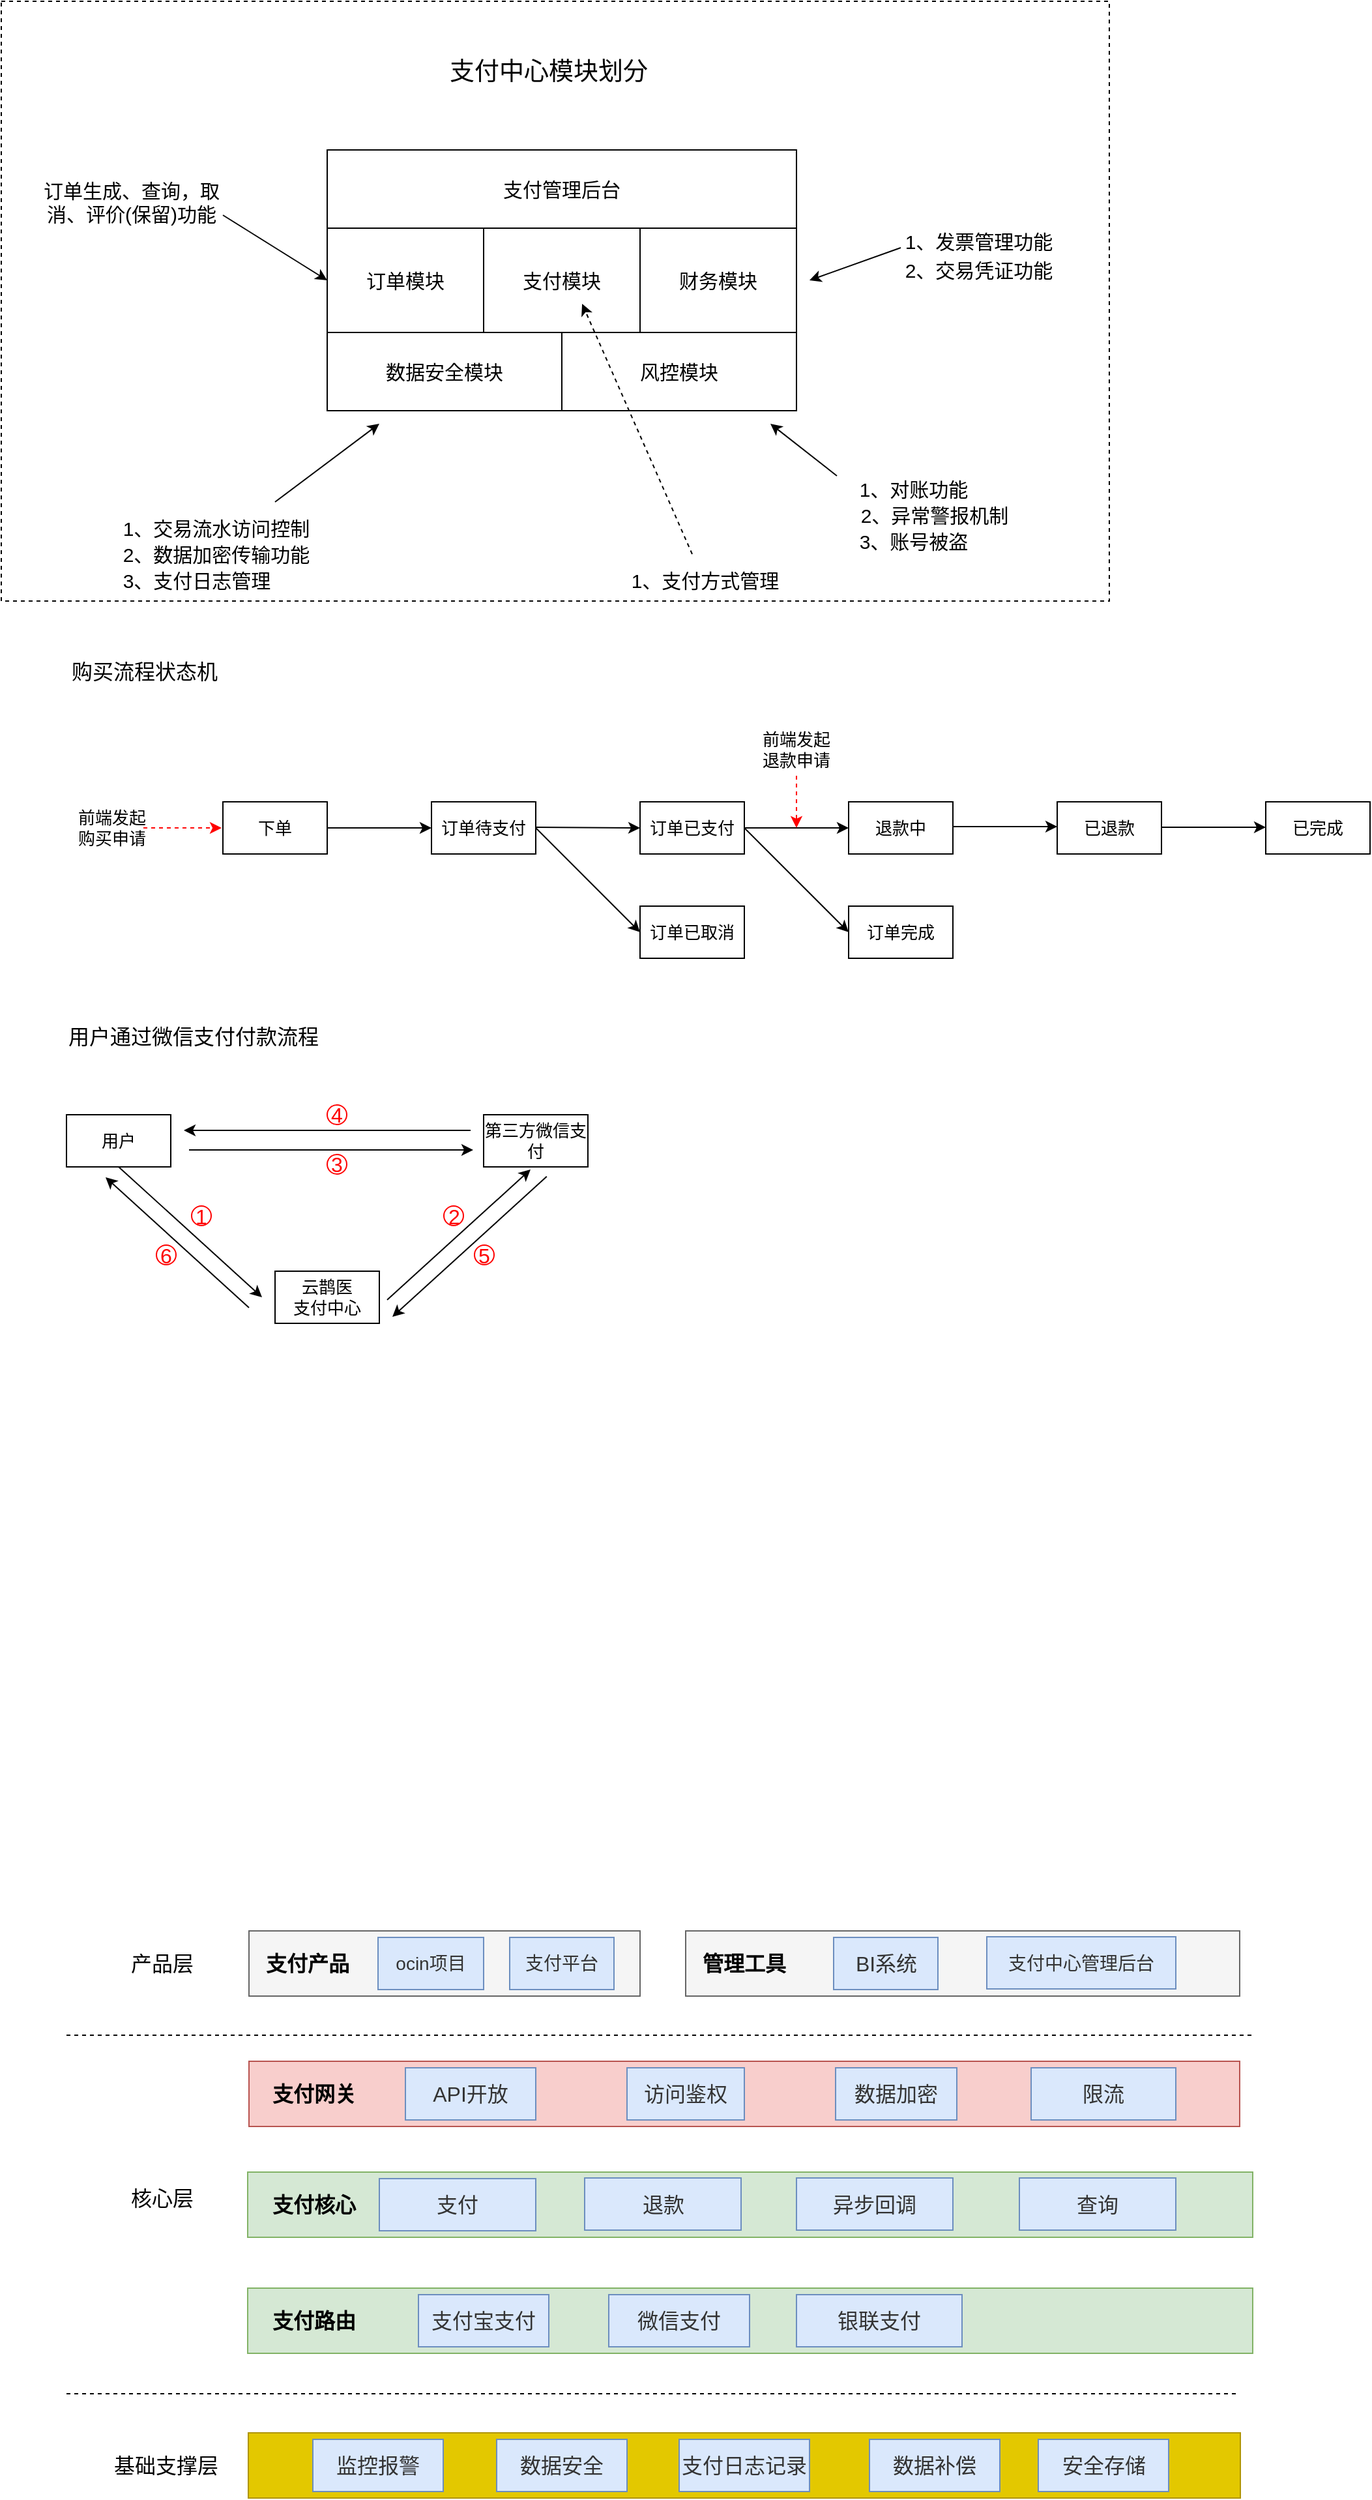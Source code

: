 <mxfile version="12.3.8" type="github" pages="1">
  <diagram id="r472rDjAA9qSprmHRPRD" name="第 1 页">
    <mxGraphModel dx="1550" dy="787" grid="1" gridSize="10" guides="1" tooltips="1" connect="1" arrows="1" fold="1" page="1" pageScale="1" pageWidth="1169" pageHeight="1654" math="0" shadow="0">
      <root>
        <mxCell id="0"/>
        <mxCell id="1" parent="0"/>
        <mxCell id="LZZ9HcQqygnxceF9-jlR-21" value="" style="rounded=0;whiteSpace=wrap;html=1;fontSize=16;fillColor=#f5f5f5;strokeColor=#666666;fontColor=#333333;" vertex="1" parent="1">
          <mxGeometry x="595" y="1720" width="425" height="50" as="geometry"/>
        </mxCell>
        <mxCell id="LZZ9HcQqygnxceF9-jlR-18" value="" style="rounded=0;whiteSpace=wrap;html=1;fontSize=16;fillColor=#f5f5f5;strokeColor=#666666;fontColor=#333333;" vertex="1" parent="1">
          <mxGeometry x="260" y="1720" width="300" height="50" as="geometry"/>
        </mxCell>
        <mxCell id="GhXFJLf9_k68R1W_ulhU-19" value="" style="rounded=0;whiteSpace=wrap;html=1;fontSize=15;dashed=1;movable=0;resizable=0;rotatable=0;deletable=0;editable=0;connectable=0;" parent="1" vertex="1">
          <mxGeometry x="70" y="240" width="850" height="460" as="geometry"/>
        </mxCell>
        <mxCell id="dZmA4iJcxUOx3Vsu7N3r-1" value="&lt;font style=&quot;font-size: 15px&quot;&gt;数据安全模块&lt;/font&gt;" style="rounded=0;whiteSpace=wrap;html=1;" parent="1" vertex="1">
          <mxGeometry x="320" y="494" width="180" height="60" as="geometry"/>
        </mxCell>
        <mxCell id="dZmA4iJcxUOx3Vsu7N3r-2" value="&lt;font style=&quot;font-size: 15px&quot;&gt;风控模块&lt;/font&gt;" style="rounded=0;whiteSpace=wrap;html=1;" parent="1" vertex="1">
          <mxGeometry x="500" y="494" width="180" height="60" as="geometry"/>
        </mxCell>
        <mxCell id="dZmA4iJcxUOx3Vsu7N3r-3" value="&lt;font style=&quot;font-size: 15px&quot;&gt;订单模块&lt;/font&gt;" style="rounded=0;whiteSpace=wrap;html=1;" parent="1" vertex="1">
          <mxGeometry x="320" y="414" width="120" height="80" as="geometry"/>
        </mxCell>
        <mxCell id="dZmA4iJcxUOx3Vsu7N3r-4" value="&lt;font style=&quot;font-size: 15px&quot;&gt;支付模块&lt;/font&gt;" style="rounded=0;whiteSpace=wrap;html=1;" parent="1" vertex="1">
          <mxGeometry x="440" y="414" width="120" height="80" as="geometry"/>
        </mxCell>
        <mxCell id="dZmA4iJcxUOx3Vsu7N3r-5" value="财务模块" style="rounded=0;whiteSpace=wrap;html=1;fontSize=15;" parent="1" vertex="1">
          <mxGeometry x="560" y="414" width="120" height="80" as="geometry"/>
        </mxCell>
        <mxCell id="dZmA4iJcxUOx3Vsu7N3r-7" value="&lt;font style=&quot;font-size: 19px;&quot;&gt;支付中心模块划分&lt;/font&gt;" style="text;html=1;strokeColor=none;fillColor=none;align=center;verticalAlign=middle;whiteSpace=wrap;rounded=0;dashed=1;fontSize=19;" parent="1" vertex="1">
          <mxGeometry x="390" y="284" width="200" height="20" as="geometry"/>
        </mxCell>
        <mxCell id="dZmA4iJcxUOx3Vsu7N3r-20" value="支付管理后台" style="rounded=0;whiteSpace=wrap;html=1;strokeColor=#000000;fontSize=15;" parent="1" vertex="1">
          <mxGeometry x="320" y="354" width="360" height="60" as="geometry"/>
        </mxCell>
        <mxCell id="GhXFJLf9_k68R1W_ulhU-1" value="2、数据加密传输功能" style="text;html=1;strokeColor=none;fillColor=none;align=center;verticalAlign=middle;whiteSpace=wrap;rounded=0;fontSize=15;" parent="1" vertex="1">
          <mxGeometry x="160" y="654" width="150" height="20" as="geometry"/>
        </mxCell>
        <mxCell id="GhXFJLf9_k68R1W_ulhU-2" value="1、发票管理功能" style="text;html=1;strokeColor=none;fillColor=none;align=center;verticalAlign=middle;whiteSpace=wrap;rounded=0;fontSize=15;" parent="1" vertex="1">
          <mxGeometry x="760" y="414" width="120" height="20" as="geometry"/>
        </mxCell>
        <mxCell id="GhXFJLf9_k68R1W_ulhU-3" value="2、交易凭证功能" style="text;html=1;strokeColor=none;fillColor=none;align=center;verticalAlign=middle;whiteSpace=wrap;rounded=0;fontSize=15;" parent="1" vertex="1">
          <mxGeometry x="760" y="436" width="120" height="20" as="geometry"/>
        </mxCell>
        <mxCell id="GhXFJLf9_k68R1W_ulhU-4" value="1、对账功能" style="text;html=1;strokeColor=none;fillColor=none;align=center;verticalAlign=middle;whiteSpace=wrap;rounded=0;fontSize=15;" parent="1" vertex="1">
          <mxGeometry x="720" y="604" width="100" height="20" as="geometry"/>
        </mxCell>
        <mxCell id="GhXFJLf9_k68R1W_ulhU-7" value="" style="endArrow=classic;html=1;fontSize=15;" parent="1" edge="1">
          <mxGeometry width="50" height="50" relative="1" as="geometry">
            <mxPoint x="711" y="604" as="sourcePoint"/>
            <mxPoint x="660" y="564" as="targetPoint"/>
          </mxGeometry>
        </mxCell>
        <mxCell id="GhXFJLf9_k68R1W_ulhU-8" value="" style="endArrow=classic;html=1;fontSize=15;" parent="1" edge="1">
          <mxGeometry width="50" height="50" relative="1" as="geometry">
            <mxPoint x="280" y="624" as="sourcePoint"/>
            <mxPoint x="360" y="564" as="targetPoint"/>
          </mxGeometry>
        </mxCell>
        <mxCell id="GhXFJLf9_k68R1W_ulhU-9" value="" style="endArrow=classic;html=1;fontSize=15;exitX=0;exitY=0.75;exitDx=0;exitDy=0;" parent="1" source="GhXFJLf9_k68R1W_ulhU-2" edge="1">
          <mxGeometry width="50" height="50" relative="1" as="geometry">
            <mxPoint x="740" y="504" as="sourcePoint"/>
            <mxPoint x="690" y="454" as="targetPoint"/>
          </mxGeometry>
        </mxCell>
        <mxCell id="GhXFJLf9_k68R1W_ulhU-10" value="订单生成、查询，取消、评价(保留)功能" style="text;html=1;strokeColor=none;fillColor=none;align=center;verticalAlign=middle;whiteSpace=wrap;rounded=0;fontSize=15;" parent="1" vertex="1">
          <mxGeometry x="100" y="384" width="140" height="20" as="geometry"/>
        </mxCell>
        <mxCell id="GhXFJLf9_k68R1W_ulhU-12" value="" style="endArrow=classic;html=1;fontSize=15;entryX=0;entryY=0.5;entryDx=0;entryDy=0;" parent="1" target="dZmA4iJcxUOx3Vsu7N3r-3" edge="1">
          <mxGeometry width="50" height="50" relative="1" as="geometry">
            <mxPoint x="240" y="404" as="sourcePoint"/>
            <mxPoint x="270" y="344" as="targetPoint"/>
          </mxGeometry>
        </mxCell>
        <mxCell id="GhXFJLf9_k68R1W_ulhU-13" value="1、支付方式管理" style="text;html=1;strokeColor=none;fillColor=none;align=center;verticalAlign=middle;whiteSpace=wrap;rounded=0;fontSize=15;" parent="1" vertex="1">
          <mxGeometry x="540" y="674" width="140" height="20" as="geometry"/>
        </mxCell>
        <mxCell id="GhXFJLf9_k68R1W_ulhU-14" value="" style="endArrow=classic;html=1;fontSize=15;dashed=1;" parent="1" edge="1">
          <mxGeometry width="50" height="50" relative="1" as="geometry">
            <mxPoint x="600" y="664" as="sourcePoint"/>
            <mxPoint x="515.556" y="472" as="targetPoint"/>
          </mxGeometry>
        </mxCell>
        <mxCell id="GhXFJLf9_k68R1W_ulhU-20" value="1、交易流水访问控制" style="text;html=1;strokeColor=none;fillColor=none;align=center;verticalAlign=middle;whiteSpace=wrap;rounded=0;fontSize=15;" parent="1" vertex="1">
          <mxGeometry x="160" y="634" width="150" height="20" as="geometry"/>
        </mxCell>
        <mxCell id="GhXFJLf9_k68R1W_ulhU-21" value="2、异常警报机制" style="text;html=1;strokeColor=none;fillColor=none;align=center;verticalAlign=middle;whiteSpace=wrap;rounded=0;fontSize=15;" parent="1" vertex="1">
          <mxGeometry x="722" y="624" width="128" height="20" as="geometry"/>
        </mxCell>
        <mxCell id="GhXFJLf9_k68R1W_ulhU-22" value="下单" style="rounded=0;whiteSpace=wrap;html=1;fontSize=13;" parent="1" vertex="1">
          <mxGeometry x="240" y="854" width="80" height="40" as="geometry"/>
        </mxCell>
        <mxCell id="GhXFJLf9_k68R1W_ulhU-24" value="购买流程状态机" style="text;html=1;strokeColor=none;fillColor=none;align=center;verticalAlign=middle;whiteSpace=wrap;rounded=0;dashed=1;fontSize=16;fontStyle=0" parent="1" vertex="1">
          <mxGeometry x="120" y="744" width="120" height="20" as="geometry"/>
        </mxCell>
        <mxCell id="GhXFJLf9_k68R1W_ulhU-28" value="订单待支付" style="rounded=0;whiteSpace=wrap;html=1;fontSize=13;" parent="1" vertex="1">
          <mxGeometry x="400" y="854" width="80" height="40" as="geometry"/>
        </mxCell>
        <mxCell id="GhXFJLf9_k68R1W_ulhU-29" value="订单已支付" style="rounded=0;whiteSpace=wrap;html=1;fontSize=13;" parent="1" vertex="1">
          <mxGeometry x="560" y="854" width="80" height="40" as="geometry"/>
        </mxCell>
        <mxCell id="GhXFJLf9_k68R1W_ulhU-30" value="订单已取消" style="rounded=0;whiteSpace=wrap;html=1;fontSize=13;" parent="1" vertex="1">
          <mxGeometry x="560" y="934" width="80" height="40" as="geometry"/>
        </mxCell>
        <mxCell id="GhXFJLf9_k68R1W_ulhU-31" value="退款中" style="rounded=0;whiteSpace=wrap;html=1;fontSize=13;" parent="1" vertex="1">
          <mxGeometry x="720" y="854" width="80" height="40" as="geometry"/>
        </mxCell>
        <mxCell id="GhXFJLf9_k68R1W_ulhU-32" value="已退款" style="rounded=0;whiteSpace=wrap;html=1;fontSize=13;" parent="1" vertex="1">
          <mxGeometry x="880" y="854" width="80" height="40" as="geometry"/>
        </mxCell>
        <mxCell id="GhXFJLf9_k68R1W_ulhU-33" value="" style="endArrow=classic;html=1;fontSize=13;entryX=0;entryY=0.5;entryDx=0;entryDy=0;exitX=1;exitY=0.5;exitDx=0;exitDy=0;" parent="1" source="GhXFJLf9_k68R1W_ulhU-22" target="GhXFJLf9_k68R1W_ulhU-28" edge="1">
          <mxGeometry width="50" height="50" relative="1" as="geometry">
            <mxPoint x="320" y="904" as="sourcePoint"/>
            <mxPoint x="370" y="854" as="targetPoint"/>
          </mxGeometry>
        </mxCell>
        <mxCell id="GhXFJLf9_k68R1W_ulhU-34" value="" style="endArrow=classic;html=1;fontSize=13;entryX=0;entryY=0.5;entryDx=0;entryDy=0;exitX=1;exitY=0.5;exitDx=0;exitDy=0;" parent="1" target="GhXFJLf9_k68R1W_ulhU-29" edge="1">
          <mxGeometry width="50" height="50" relative="1" as="geometry">
            <mxPoint x="480" y="873.5" as="sourcePoint"/>
            <mxPoint x="560" y="873.5" as="targetPoint"/>
          </mxGeometry>
        </mxCell>
        <mxCell id="GhXFJLf9_k68R1W_ulhU-35" value="" style="endArrow=classic;html=1;fontSize=13;entryX=0;entryY=0.5;entryDx=0;entryDy=0;" parent="1" target="GhXFJLf9_k68R1W_ulhU-30" edge="1">
          <mxGeometry width="50" height="50" relative="1" as="geometry">
            <mxPoint x="480" y="874" as="sourcePoint"/>
            <mxPoint x="560" y="841" as="targetPoint"/>
          </mxGeometry>
        </mxCell>
        <mxCell id="GhXFJLf9_k68R1W_ulhU-36" value="" style="endArrow=classic;html=1;fontSize=13;entryX=0;entryY=0.5;entryDx=0;entryDy=0;exitX=1;exitY=0.5;exitDx=0;exitDy=0;" parent="1" source="GhXFJLf9_k68R1W_ulhU-29" target="GhXFJLf9_k68R1W_ulhU-31" edge="1">
          <mxGeometry width="50" height="50" relative="1" as="geometry">
            <mxPoint x="660" y="904" as="sourcePoint"/>
            <mxPoint x="710" y="854" as="targetPoint"/>
          </mxGeometry>
        </mxCell>
        <mxCell id="GhXFJLf9_k68R1W_ulhU-37" value="" style="endArrow=classic;html=1;fontSize=13;entryX=0;entryY=0.5;entryDx=0;entryDy=0;exitX=1;exitY=0.5;exitDx=0;exitDy=0;" parent="1" edge="1">
          <mxGeometry width="50" height="50" relative="1" as="geometry">
            <mxPoint x="800" y="873" as="sourcePoint"/>
            <mxPoint x="880" y="873" as="targetPoint"/>
          </mxGeometry>
        </mxCell>
        <mxCell id="GhXFJLf9_k68R1W_ulhU-38" value="订单完成" style="rounded=0;whiteSpace=wrap;html=1;fontSize=13;" parent="1" vertex="1">
          <mxGeometry x="720" y="934" width="80" height="40" as="geometry"/>
        </mxCell>
        <mxCell id="GhXFJLf9_k68R1W_ulhU-39" value="" style="endArrow=classic;html=1;fontSize=13;entryX=0;entryY=0.5;entryDx=0;entryDy=0;exitX=1;exitY=0.5;exitDx=0;exitDy=0;" parent="1" source="GhXFJLf9_k68R1W_ulhU-29" target="GhXFJLf9_k68R1W_ulhU-38" edge="1">
          <mxGeometry width="50" height="50" relative="1" as="geometry">
            <mxPoint x="640" y="934" as="sourcePoint"/>
            <mxPoint x="690" y="884" as="targetPoint"/>
          </mxGeometry>
        </mxCell>
        <mxCell id="GhXFJLf9_k68R1W_ulhU-41" value="前端发起&lt;br&gt;退款申请" style="text;html=1;strokeColor=none;fillColor=none;align=center;verticalAlign=middle;whiteSpace=wrap;rounded=0;fontSize=13;" parent="1" vertex="1">
          <mxGeometry x="640" y="804" width="80" height="20" as="geometry"/>
        </mxCell>
        <mxCell id="GhXFJLf9_k68R1W_ulhU-42" value="" style="endArrow=classic;html=1;fontSize=13;strokeColor=#FF0000;dashed=1;" parent="1" edge="1">
          <mxGeometry width="50" height="50" relative="1" as="geometry">
            <mxPoint x="680" y="834" as="sourcePoint"/>
            <mxPoint x="680" y="874" as="targetPoint"/>
          </mxGeometry>
        </mxCell>
        <mxCell id="GhXFJLf9_k68R1W_ulhU-47" value="前端发起&lt;br&gt;购买申请" style="text;html=1;strokeColor=none;fillColor=none;align=center;verticalAlign=middle;whiteSpace=wrap;rounded=0;fontSize=13;" parent="1" vertex="1">
          <mxGeometry x="115" y="864" width="80" height="20" as="geometry"/>
        </mxCell>
        <mxCell id="GhXFJLf9_k68R1W_ulhU-48" value="" style="endArrow=classic;html=1;fontSize=13;entryX=0;entryY=0.5;entryDx=0;entryDy=0;dashed=1;strokeColor=#FF0000;" parent="1" edge="1">
          <mxGeometry width="50" height="50" relative="1" as="geometry">
            <mxPoint x="179" y="874" as="sourcePoint"/>
            <mxPoint x="239" y="874" as="targetPoint"/>
          </mxGeometry>
        </mxCell>
        <mxCell id="GhXFJLf9_k68R1W_ulhU-51" value="已完成" style="rounded=0;whiteSpace=wrap;html=1;fontSize=13;" parent="1" vertex="1">
          <mxGeometry x="1040" y="854" width="80" height="40" as="geometry"/>
        </mxCell>
        <mxCell id="GhXFJLf9_k68R1W_ulhU-52" value="" style="endArrow=classic;html=1;fontSize=13;entryX=0;entryY=0.5;entryDx=0;entryDy=0;exitX=1;exitY=0.5;exitDx=0;exitDy=0;" parent="1" edge="1">
          <mxGeometry width="50" height="50" relative="1" as="geometry">
            <mxPoint x="960" y="873.5" as="sourcePoint"/>
            <mxPoint x="1040" y="873.5" as="targetPoint"/>
          </mxGeometry>
        </mxCell>
        <mxCell id="GhXFJLf9_k68R1W_ulhU-53" value="用户通过微信支付付款流程" style="text;html=1;strokeColor=none;fillColor=none;align=center;verticalAlign=middle;whiteSpace=wrap;rounded=0;dashed=1;fontSize=16;fontStyle=0" parent="1" vertex="1">
          <mxGeometry x="115" y="1024" width="205" height="20" as="geometry"/>
        </mxCell>
        <mxCell id="GhXFJLf9_k68R1W_ulhU-54" value="用户下单" style="rounded=0;whiteSpace=wrap;html=1;fontSize=13;" parent="1" vertex="1">
          <mxGeometry x="120" y="1094" width="80" height="40" as="geometry"/>
        </mxCell>
        <mxCell id="GhXFJLf9_k68R1W_ulhU-55" value="云鹊医&lt;br&gt;支付中心" style="rounded=0;whiteSpace=wrap;html=1;fontSize=13;" parent="1" vertex="1">
          <mxGeometry x="280" y="1214" width="80" height="40" as="geometry"/>
        </mxCell>
        <mxCell id="GhXFJLf9_k68R1W_ulhU-56" value="第三方微信支付" style="rounded=0;whiteSpace=wrap;html=1;fontSize=13;" parent="1" vertex="1">
          <mxGeometry x="440" y="1094" width="80" height="40" as="geometry"/>
        </mxCell>
        <mxCell id="GhXFJLf9_k68R1W_ulhU-58" value="用户" style="rounded=0;whiteSpace=wrap;html=1;fontSize=13;" parent="1" vertex="1">
          <mxGeometry x="120" y="1094" width="80" height="40" as="geometry"/>
        </mxCell>
        <mxCell id="GhXFJLf9_k68R1W_ulhU-59" value="" style="endArrow=classic;html=1;strokeColor=#000000;fontSize=16;exitX=0.5;exitY=1;exitDx=0;exitDy=0;" parent="1" source="GhXFJLf9_k68R1W_ulhU-58" edge="1">
          <mxGeometry width="50" height="50" relative="1" as="geometry">
            <mxPoint x="160" y="1184" as="sourcePoint"/>
            <mxPoint x="270" y="1234" as="targetPoint"/>
          </mxGeometry>
        </mxCell>
        <mxCell id="GhXFJLf9_k68R1W_ulhU-60" value="" style="endArrow=classic;html=1;strokeColor=#000000;fontSize=16;entryX=0.5;entryY=1;entryDx=0;entryDy=0;" parent="1" edge="1">
          <mxGeometry width="50" height="50" relative="1" as="geometry">
            <mxPoint x="366" y="1236" as="sourcePoint"/>
            <mxPoint x="476" y="1136" as="targetPoint"/>
          </mxGeometry>
        </mxCell>
        <mxCell id="GhXFJLf9_k68R1W_ulhU-61" value="" style="endArrow=classic;html=1;strokeColor=#000000;fontSize=16;entryX=0;entryY=0.5;entryDx=0;entryDy=0;" parent="1" edge="1">
          <mxGeometry width="50" height="50" relative="1" as="geometry">
            <mxPoint x="214" y="1121" as="sourcePoint"/>
            <mxPoint x="432" y="1121" as="targetPoint"/>
          </mxGeometry>
        </mxCell>
        <mxCell id="GhXFJLf9_k68R1W_ulhU-62" value="" style="endArrow=classic;html=1;strokeColor=#000000;fontSize=16;exitX=0.605;exitY=1.06;exitDx=0;exitDy=0;exitPerimeter=0;" parent="1" edge="1">
          <mxGeometry width="50" height="50" relative="1" as="geometry">
            <mxPoint x="488.4" y="1141.4" as="sourcePoint"/>
            <mxPoint x="370" y="1249" as="targetPoint"/>
          </mxGeometry>
        </mxCell>
        <mxCell id="GhXFJLf9_k68R1W_ulhU-63" value="" style="endArrow=classic;html=1;strokeColor=#000000;fontSize=16;" parent="1" edge="1">
          <mxGeometry width="50" height="50" relative="1" as="geometry">
            <mxPoint x="260" y="1242" as="sourcePoint"/>
            <mxPoint x="150" y="1142" as="targetPoint"/>
          </mxGeometry>
        </mxCell>
        <mxCell id="GhXFJLf9_k68R1W_ulhU-64" value="" style="endArrow=classic;html=1;strokeColor=#000000;fontSize=16;" parent="1" edge="1">
          <mxGeometry width="50" height="50" relative="1" as="geometry">
            <mxPoint x="430" y="1106" as="sourcePoint"/>
            <mxPoint x="210" y="1106" as="targetPoint"/>
          </mxGeometry>
        </mxCell>
        <mxCell id="GhXFJLf9_k68R1W_ulhU-65" value="&lt;font color=&quot;#ff0000&quot;&gt;1&lt;/font&gt;" style="ellipse;whiteSpace=wrap;html=1;aspect=fixed;fontSize=16;strokeColor=#FF0000;" parent="1" vertex="1">
          <mxGeometry x="216" y="1164" width="15" height="15" as="geometry"/>
        </mxCell>
        <mxCell id="GhXFJLf9_k68R1W_ulhU-68" value="&lt;font color=&quot;#ff0000&quot;&gt;2&lt;/font&gt;" style="ellipse;whiteSpace=wrap;html=1;aspect=fixed;fontSize=16;strokeColor=#FF0000;" parent="1" vertex="1">
          <mxGeometry x="409.5" y="1164" width="15" height="15" as="geometry"/>
        </mxCell>
        <mxCell id="GhXFJLf9_k68R1W_ulhU-70" value="&lt;font color=&quot;#ff0000&quot;&gt;3&lt;/font&gt;" style="ellipse;whiteSpace=wrap;html=1;aspect=fixed;fontSize=16;strokeColor=#FF0000;" parent="1" vertex="1">
          <mxGeometry x="320" y="1124.5" width="15" height="15" as="geometry"/>
        </mxCell>
        <mxCell id="GhXFJLf9_k68R1W_ulhU-71" value="&lt;font color=&quot;#ff0000&quot;&gt;4&lt;/font&gt;" style="ellipse;whiteSpace=wrap;html=1;aspect=fixed;fontSize=16;strokeColor=#FF0000;" parent="1" vertex="1">
          <mxGeometry x="320" y="1086.5" width="15" height="15" as="geometry"/>
        </mxCell>
        <mxCell id="GhXFJLf9_k68R1W_ulhU-72" value="&lt;font color=&quot;#ff0000&quot;&gt;5&lt;/font&gt;" style="ellipse;whiteSpace=wrap;html=1;aspect=fixed;fontSize=16;strokeColor=#FF0000;" parent="1" vertex="1">
          <mxGeometry x="433" y="1194" width="15" height="15" as="geometry"/>
        </mxCell>
        <mxCell id="GhXFJLf9_k68R1W_ulhU-73" value="&lt;font color=&quot;#ff0000&quot;&gt;6&lt;/font&gt;" style="ellipse;whiteSpace=wrap;html=1;aspect=fixed;fontSize=16;strokeColor=#FF0000;" parent="1" vertex="1">
          <mxGeometry x="189" y="1194" width="15" height="15" as="geometry"/>
        </mxCell>
        <mxCell id="LZZ9HcQqygnxceF9-jlR-2" value="3、账号被盗" style="text;html=1;strokeColor=none;fillColor=none;align=center;verticalAlign=middle;whiteSpace=wrap;rounded=0;fontSize=15;" vertex="1" parent="1">
          <mxGeometry x="725" y="644" width="90" height="20" as="geometry"/>
        </mxCell>
        <mxCell id="LZZ9HcQqygnxceF9-jlR-3" value="3、支付日志管理" style="text;html=1;strokeColor=none;fillColor=none;align=center;verticalAlign=middle;whiteSpace=wrap;rounded=0;fontSize=15;" vertex="1" parent="1">
          <mxGeometry x="160" y="674" width="120" height="20" as="geometry"/>
        </mxCell>
        <mxCell id="LZZ9HcQqygnxceF9-jlR-9" value="产品层" style="text;html=1;strokeColor=none;fillColor=none;align=center;verticalAlign=middle;whiteSpace=wrap;rounded=0;fontSize=16;" vertex="1" parent="1">
          <mxGeometry x="162.5" y="1734.5" width="61" height="20" as="geometry"/>
        </mxCell>
        <mxCell id="LZZ9HcQqygnxceF9-jlR-10" value="核心层" style="text;html=1;strokeColor=none;fillColor=none;align=center;verticalAlign=middle;whiteSpace=wrap;rounded=0;fontSize=16;" vertex="1" parent="1">
          <mxGeometry x="162.5" y="1915" width="61" height="20" as="geometry"/>
        </mxCell>
        <mxCell id="LZZ9HcQqygnxceF9-jlR-11" value="基础支撑层" style="text;html=1;strokeColor=none;fillColor=none;align=center;verticalAlign=middle;whiteSpace=wrap;rounded=0;fontSize=16;" vertex="1" parent="1">
          <mxGeometry x="153" y="2120" width="87" height="20" as="geometry"/>
        </mxCell>
        <mxCell id="LZZ9HcQqygnxceF9-jlR-12" value="" style="endArrow=none;dashed=1;html=1;fontSize=16;" edge="1" parent="1">
          <mxGeometry width="50" height="50" relative="1" as="geometry">
            <mxPoint x="120" y="1800" as="sourcePoint"/>
            <mxPoint x="1030" y="1800" as="targetPoint"/>
          </mxGeometry>
        </mxCell>
        <mxCell id="LZZ9HcQqygnxceF9-jlR-13" value="" style="endArrow=none;dashed=1;html=1;fontSize=16;" edge="1" parent="1">
          <mxGeometry width="50" height="50" relative="1" as="geometry">
            <mxPoint x="120" y="2075" as="sourcePoint"/>
            <mxPoint x="1020" y="2075" as="targetPoint"/>
          </mxGeometry>
        </mxCell>
        <mxCell id="LZZ9HcQqygnxceF9-jlR-14" value="&lt;p class=&quot;MsoNormal&quot; style=&quot;font-size: 14px&quot;&gt;&lt;span style=&quot;color: rgb(51, 51, 51); letter-spacing: 0pt; background-image: initial; background-position: initial; background-size: initial; background-repeat: initial; background-attachment: initial; background-origin: initial; background-clip: initial;&quot;&gt;ocin&lt;font face=&quot;宋体&quot; style=&quot;font-size: 14px&quot;&gt;项目&lt;/font&gt;&lt;/span&gt;&lt;/p&gt;" style="rounded=0;whiteSpace=wrap;html=1;fontSize=16;fillColor=#dae8fc;strokeColor=#6c8ebf;labelBackgroundColor=none;" vertex="1" parent="1">
          <mxGeometry x="359" y="1725" width="81" height="40" as="geometry"/>
        </mxCell>
        <mxCell id="LZZ9HcQqygnxceF9-jlR-15" value="&lt;p class=&quot;MsoNormal&quot; style=&quot;font-size: 14px&quot;&gt;&lt;font color=&quot;#333333&quot;&gt;&lt;span style=&quot;&quot;&gt;支付中心管理后台&lt;/span&gt;&lt;/font&gt;&lt;/p&gt;" style="rounded=0;whiteSpace=wrap;html=1;fontSize=16;fillColor=#dae8fc;strokeColor=#6c8ebf;labelBackgroundColor=none;" vertex="1" parent="1">
          <mxGeometry x="826" y="1724.5" width="145" height="40" as="geometry"/>
        </mxCell>
        <mxCell id="LZZ9HcQqygnxceF9-jlR-16" value="&lt;p class=&quot;MsoNormal&quot; style=&quot;font-size: 14px&quot;&gt;&lt;font color=&quot;#333333&quot;&gt;&lt;span&gt;支付平台&lt;/span&gt;&lt;/font&gt;&lt;/p&gt;" style="rounded=0;whiteSpace=wrap;html=1;fontSize=16;fillColor=#dae8fc;strokeColor=#6c8ebf;labelBackgroundColor=none;" vertex="1" parent="1">
          <mxGeometry x="460" y="1725" width="80" height="40" as="geometry"/>
        </mxCell>
        <mxCell id="LZZ9HcQqygnxceF9-jlR-19" value="&lt;font color=&quot;#333333&quot;&gt;BI系统&lt;/font&gt;" style="rounded=0;whiteSpace=wrap;html=1;fontSize=16;fillColor=#dae8fc;strokeColor=#6c8ebf;labelBackgroundColor=none;" vertex="1" parent="1">
          <mxGeometry x="708.5" y="1725" width="80" height="40" as="geometry"/>
        </mxCell>
        <mxCell id="LZZ9HcQqygnxceF9-jlR-20" value="支付产品" style="text;html=1;strokeColor=none;fillColor=none;align=center;verticalAlign=middle;whiteSpace=wrap;rounded=0;labelBackgroundColor=none;fontSize=16;fontStyle=1" vertex="1" parent="1">
          <mxGeometry x="270" y="1735" width="70" height="20" as="geometry"/>
        </mxCell>
        <mxCell id="LZZ9HcQqygnxceF9-jlR-22" value="管理工具" style="text;html=1;strokeColor=none;fillColor=none;align=center;verticalAlign=middle;whiteSpace=wrap;rounded=0;labelBackgroundColor=none;fontSize=16;fontStyle=1" vertex="1" parent="1">
          <mxGeometry x="605" y="1735" width="70" height="20" as="geometry"/>
        </mxCell>
        <mxCell id="LZZ9HcQqygnxceF9-jlR-23" value="" style="rounded=0;whiteSpace=wrap;html=1;fontSize=16;fillColor=#f8cecc;strokeColor=#b85450;" vertex="1" parent="1">
          <mxGeometry x="260" y="1820" width="760" height="50" as="geometry"/>
        </mxCell>
        <mxCell id="LZZ9HcQqygnxceF9-jlR-24" value="支付网关" style="text;html=1;strokeColor=none;fillColor=none;align=center;verticalAlign=middle;whiteSpace=wrap;rounded=0;labelBackgroundColor=none;fontSize=16;fontStyle=1" vertex="1" parent="1">
          <mxGeometry x="275" y="1835" width="70" height="20" as="geometry"/>
        </mxCell>
        <mxCell id="LZZ9HcQqygnxceF9-jlR-25" value="&lt;font color=&quot;#333333&quot;&gt;API开放&lt;/font&gt;" style="rounded=0;whiteSpace=wrap;html=1;fontSize=16;fillColor=#dae8fc;strokeColor=#6c8ebf;labelBackgroundColor=none;" vertex="1" parent="1">
          <mxGeometry x="380" y="1825" width="100" height="40" as="geometry"/>
        </mxCell>
        <mxCell id="LZZ9HcQqygnxceF9-jlR-26" value="&lt;font color=&quot;#333333&quot;&gt;访问鉴权&lt;/font&gt;" style="rounded=0;whiteSpace=wrap;html=1;fontSize=16;fillColor=#dae8fc;strokeColor=#6c8ebf;labelBackgroundColor=none;" vertex="1" parent="1">
          <mxGeometry x="550" y="1825" width="90" height="40" as="geometry"/>
        </mxCell>
        <mxCell id="LZZ9HcQqygnxceF9-jlR-27" value="&lt;font color=&quot;#333333&quot;&gt;数据加密&lt;/font&gt;" style="rounded=0;whiteSpace=wrap;html=1;fontSize=16;fillColor=#dae8fc;strokeColor=#6c8ebf;labelBackgroundColor=none;" vertex="1" parent="1">
          <mxGeometry x="710" y="1825" width="93" height="40" as="geometry"/>
        </mxCell>
        <mxCell id="LZZ9HcQqygnxceF9-jlR-28" value="&lt;font color=&quot;#333333&quot;&gt;限流&lt;/font&gt;" style="rounded=0;whiteSpace=wrap;html=1;fontSize=16;fillColor=#dae8fc;strokeColor=#6c8ebf;labelBackgroundColor=none;" vertex="1" parent="1">
          <mxGeometry x="860" y="1825" width="111" height="40" as="geometry"/>
        </mxCell>
        <mxCell id="LZZ9HcQqygnxceF9-jlR-30" value="" style="rounded=0;whiteSpace=wrap;html=1;fontSize=16;fillColor=#d5e8d4;strokeColor=#82b366;" vertex="1" parent="1">
          <mxGeometry x="259" y="1905" width="771" height="50" as="geometry"/>
        </mxCell>
        <mxCell id="LZZ9HcQqygnxceF9-jlR-31" value="支付核心" style="text;html=1;strokeColor=none;fillColor=none;align=center;verticalAlign=middle;whiteSpace=wrap;rounded=0;labelBackgroundColor=none;fontSize=16;fontStyle=1" vertex="1" parent="1">
          <mxGeometry x="275" y="1920" width="70" height="20" as="geometry"/>
        </mxCell>
        <mxCell id="LZZ9HcQqygnxceF9-jlR-32" value="&lt;font color=&quot;#333333&quot;&gt;支付&lt;/font&gt;" style="rounded=0;whiteSpace=wrap;html=1;fontSize=16;fillColor=#dae8fc;strokeColor=#6c8ebf;labelBackgroundColor=none;" vertex="1" parent="1">
          <mxGeometry x="360" y="1910" width="120" height="40" as="geometry"/>
        </mxCell>
        <mxCell id="LZZ9HcQqygnxceF9-jlR-35" value="" style="rounded=0;whiteSpace=wrap;html=1;fontSize=16;fillColor=#d5e8d4;strokeColor=#82b366;" vertex="1" parent="1">
          <mxGeometry x="259" y="1994" width="771" height="50" as="geometry"/>
        </mxCell>
        <mxCell id="LZZ9HcQqygnxceF9-jlR-36" value="支付路由" style="text;html=1;strokeColor=none;fillColor=none;align=center;verticalAlign=middle;whiteSpace=wrap;rounded=0;labelBackgroundColor=none;fontSize=16;fontStyle=1" vertex="1" parent="1">
          <mxGeometry x="275" y="2009" width="70" height="20" as="geometry"/>
        </mxCell>
        <mxCell id="LZZ9HcQqygnxceF9-jlR-37" value="&lt;font color=&quot;#333333&quot;&gt;支付宝支付&lt;/font&gt;" style="rounded=0;whiteSpace=wrap;html=1;fontSize=16;fillColor=#dae8fc;strokeColor=#6c8ebf;labelBackgroundColor=none;" vertex="1" parent="1">
          <mxGeometry x="390" y="1999" width="100" height="40" as="geometry"/>
        </mxCell>
        <mxCell id="LZZ9HcQqygnxceF9-jlR-38" value="&lt;font color=&quot;#333333&quot;&gt;微信支付&lt;/font&gt;" style="rounded=0;whiteSpace=wrap;html=1;fontSize=16;fillColor=#dae8fc;strokeColor=#6c8ebf;labelBackgroundColor=none;" vertex="1" parent="1">
          <mxGeometry x="536" y="1999" width="108" height="40" as="geometry"/>
        </mxCell>
        <mxCell id="LZZ9HcQqygnxceF9-jlR-39" value="&lt;font color=&quot;#333333&quot;&gt;银联支付&lt;/font&gt;" style="rounded=0;whiteSpace=wrap;html=1;fontSize=16;fillColor=#dae8fc;strokeColor=#6c8ebf;labelBackgroundColor=none;" vertex="1" parent="1">
          <mxGeometry x="680" y="1999" width="127" height="40" as="geometry"/>
        </mxCell>
        <mxCell id="LZZ9HcQqygnxceF9-jlR-41" value="" style="rounded=0;whiteSpace=wrap;html=1;fontSize=16;fillColor=#e3c800;strokeColor=#B09500;fontColor=#ffffff;" vertex="1" parent="1">
          <mxGeometry x="259.5" y="2105" width="761" height="50" as="geometry"/>
        </mxCell>
        <mxCell id="LZZ9HcQqygnxceF9-jlR-43" value="&lt;font color=&quot;#333333&quot;&gt;监控报警&lt;/font&gt;" style="rounded=0;whiteSpace=wrap;html=1;fontSize=16;fillColor=#dae8fc;strokeColor=#6c8ebf;labelBackgroundColor=none;" vertex="1" parent="1">
          <mxGeometry x="309" y="2110" width="100" height="40" as="geometry"/>
        </mxCell>
        <mxCell id="LZZ9HcQqygnxceF9-jlR-47" value="&lt;font color=&quot;#333333&quot;&gt;数据安全&lt;/font&gt;" style="rounded=0;whiteSpace=wrap;html=1;fontSize=16;fillColor=#dae8fc;strokeColor=#6c8ebf;labelBackgroundColor=none;" vertex="1" parent="1">
          <mxGeometry x="450" y="2110" width="100" height="40" as="geometry"/>
        </mxCell>
        <mxCell id="LZZ9HcQqygnxceF9-jlR-48" value="&lt;font color=&quot;#333333&quot;&gt;支付日志记录&lt;/font&gt;" style="rounded=0;whiteSpace=wrap;html=1;fontSize=16;fillColor=#dae8fc;strokeColor=#6c8ebf;labelBackgroundColor=none;" vertex="1" parent="1">
          <mxGeometry x="590" y="2110" width="100" height="40" as="geometry"/>
        </mxCell>
        <mxCell id="LZZ9HcQqygnxceF9-jlR-49" value="&lt;font color=&quot;#333333&quot;&gt;数据补偿&lt;/font&gt;" style="rounded=0;whiteSpace=wrap;html=1;fontSize=16;fillColor=#dae8fc;strokeColor=#6c8ebf;labelBackgroundColor=none;" vertex="1" parent="1">
          <mxGeometry x="736" y="2110" width="100" height="40" as="geometry"/>
        </mxCell>
        <mxCell id="LZZ9HcQqygnxceF9-jlR-50" value="&lt;font color=&quot;#333333&quot;&gt;安全存储&lt;/font&gt;" style="rounded=0;whiteSpace=wrap;html=1;fontSize=16;fillColor=#dae8fc;strokeColor=#6c8ebf;labelBackgroundColor=none;" vertex="1" parent="1">
          <mxGeometry x="865.5" y="2110" width="100" height="40" as="geometry"/>
        </mxCell>
        <mxCell id="LZZ9HcQqygnxceF9-jlR-53" value="&lt;font color=&quot;#333333&quot;&gt;退款&lt;/font&gt;" style="rounded=0;whiteSpace=wrap;html=1;fontSize=16;fillColor=#dae8fc;strokeColor=#6c8ebf;labelBackgroundColor=none;" vertex="1" parent="1">
          <mxGeometry x="517.5" y="1909.5" width="120" height="40" as="geometry"/>
        </mxCell>
        <mxCell id="LZZ9HcQqygnxceF9-jlR-54" value="&lt;font color=&quot;#333333&quot;&gt;异步回调&lt;/font&gt;" style="rounded=0;whiteSpace=wrap;html=1;fontSize=16;fillColor=#dae8fc;strokeColor=#6c8ebf;labelBackgroundColor=none;" vertex="1" parent="1">
          <mxGeometry x="680" y="1909.5" width="120" height="40" as="geometry"/>
        </mxCell>
        <mxCell id="LZZ9HcQqygnxceF9-jlR-55" value="&lt;font color=&quot;#333333&quot;&gt;查询&lt;/font&gt;" style="rounded=0;whiteSpace=wrap;html=1;fontSize=16;fillColor=#dae8fc;strokeColor=#6c8ebf;labelBackgroundColor=none;" vertex="1" parent="1">
          <mxGeometry x="851" y="1909.5" width="120" height="40" as="geometry"/>
        </mxCell>
      </root>
    </mxGraphModel>
  </diagram>
</mxfile>
